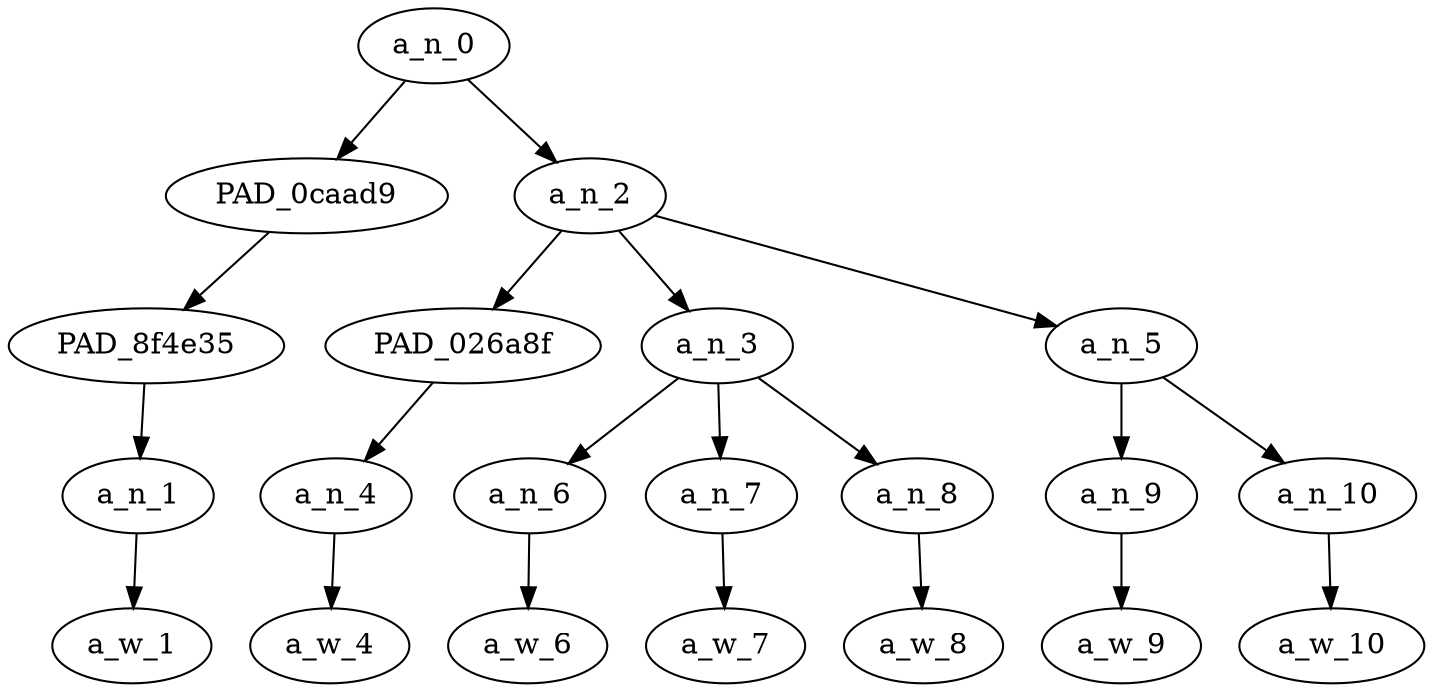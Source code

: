 strict digraph "" {
	a_n_0	[div_dir=1,
		index=0,
		level=4,
		pos="1.9166666666666667,4!",
		text_span="[0, 1, 2, 3, 4, 5, 6]",
		value=1.00000002];
	PAD_0caad9	[div_dir=1,
		index=0,
		level=3,
		pos="0.0,3!",
		text_span="[0]",
		value=0.21638905];
	a_n_0 -> PAD_0caad9;
	a_n_2	[div_dir=-1,
		index=1,
		level=3,
		pos="3.8333333333333335,3!",
		text_span="[1, 2, 3, 4, 5, 6]",
		value=0.78336098];
	a_n_0 -> a_n_2;
	PAD_8f4e35	[div_dir=1,
		index=0,
		level=2,
		pos="0.0,2!",
		text_span="[0]",
		value=0.21638905];
	PAD_0caad9 -> PAD_8f4e35;
	a_n_1	[div_dir=1,
		index=0,
		level=1,
		pos="0.0,1!",
		text_span="[0]",
		value=0.21638905];
	PAD_8f4e35 -> a_n_1;
	a_w_1	[div_dir=0,
		index=0,
		level=0,
		pos="0,0!",
		text_span="[0]",
		value=shes];
	a_n_1 -> a_w_1;
	PAD_026a8f	[div_dir=1,
		index=2,
		level=2,
		pos="4.0,2!",
		text_span="[4]",
		value=0.06647624];
	a_n_2 -> PAD_026a8f;
	a_n_3	[div_dir=1,
		index=1,
		level=2,
		pos="2.0,2!",
		text_span="[1, 2, 3]",
		value=0.51736370];
	a_n_2 -> a_n_3;
	a_n_5	[div_dir=-1,
		index=3,
		level=2,
		pos="5.5,2!",
		text_span="[5, 6]",
		value=0.19943494];
	a_n_2 -> a_n_5;
	a_n_4	[div_dir=1,
		index=4,
		level=1,
		pos="4.0,1!",
		text_span="[4]",
		value=0.06647624];
	PAD_026a8f -> a_n_4;
	a_w_4	[div_dir=0,
		index=4,
		level=0,
		pos="4,0!",
		text_span="[4]",
		value=and1];
	a_n_4 -> a_w_4;
	a_n_6	[div_dir=1,
		index=1,
		level=1,
		pos="1.0,1!",
		text_span="[1]",
		value=0.24014735];
	a_n_3 -> a_n_6;
	a_n_7	[div_dir=-1,
		index=2,
		level=1,
		pos="2.0,1!",
		text_span="[2]",
		value=0.07036872];
	a_n_3 -> a_n_7;
	a_n_8	[div_dir=-1,
		index=3,
		level=1,
		pos="3.0,1!",
		text_span="[3]",
		value=0.20679610];
	a_n_3 -> a_n_8;
	a_w_6	[div_dir=0,
		index=1,
		level=0,
		pos="1,0!",
		text_span="[1]",
		value=homophobic];
	a_n_6 -> a_w_6;
	a_w_7	[div_dir=0,
		index=2,
		level=0,
		pos="2,0!",
		text_span="[2]",
		value=and];
	a_n_7 -> a_w_7;
	a_w_8	[div_dir=0,
		index=3,
		level=0,
		pos="3,0!",
		text_span="[3]",
		value=transphobic];
	a_n_8 -> a_w_8;
	a_n_9	[div_dir=-1,
		index=5,
		level=1,
		pos="5.0,1!",
		text_span="[5]",
		value=0.07983888];
	a_n_5 -> a_n_9;
	a_n_10	[div_dir=-1,
		index=6,
		level=1,
		pos="6.0,1!",
		text_span="[6]",
		value=0.11928744];
	a_n_5 -> a_n_10;
	a_w_9	[div_dir=0,
		index=5,
		level=0,
		pos="5,0!",
		text_span="[5]",
		value=really];
	a_n_9 -> a_w_9;
	a_w_10	[div_dir=0,
		index=6,
		level=0,
		pos="6,0!",
		text_span="[6]",
		value=rude];
	a_n_10 -> a_w_10;
}
